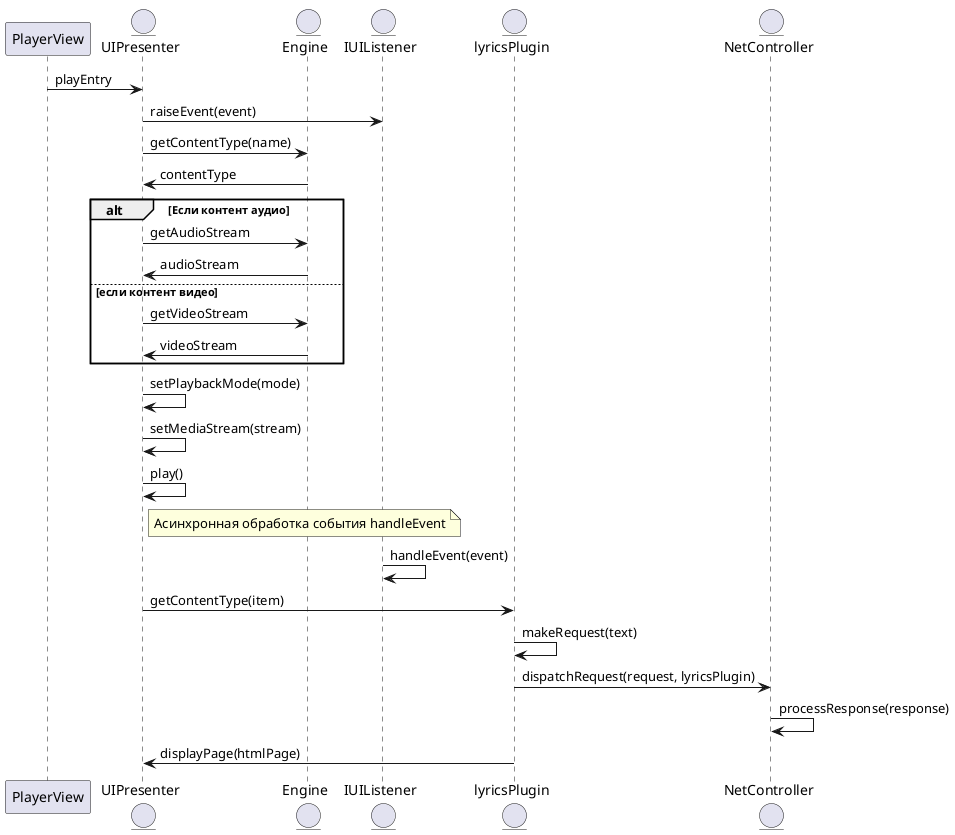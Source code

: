 @startuml
participant PlayerView
entity UIPresenter
entity Engine
entity IUIListener
entity lyricsPlugin
entity NetController

' Шаг 1: Начало воспроизведения
PlayerView -> UIPresenter : playEntry

' Шаг 2: Асинхронная рассылка события всем слушателям
UIPresenter -> IUIListener : raiseEvent(event)

' Шаг 3: Получение типа контента от Engine
UIPresenter -> Engine : getContentType(name)
Engine -> UIPresenter : contentType

' Шаг 4: Получение медиапотока
alt Если контент аудио
    UIPresenter -> Engine : getAudioStream
    Engine -> UIPresenter : audioStream
else если контент видео
    UIPresenter -> Engine : getVideoStream
    Engine -> UIPresenter : videoStream
end

' Шаг 5: Установка режима воспроизведения и медиапотока
UIPresenter -> UIPresenter : setPlaybackMode(mode)
UIPresenter -> UIPresenter : setMediaStream(stream)

' Шаг 6: Запуск воспроизведения
UIPresenter -> UIPresenter : play()

' Шаг 7: Обработка события асинхронно
note right of UIPresenter
    Асинхронная обработка события handleEvent
end note
IUIListener -> IUIListener : handleEvent(event)

' Шаг 8: Обработка события песней модулем lyricsPlugin
UIPresenter -> lyricsPlugin : getContentType(item)
lyricsPlugin -> lyricsPlugin : makeRequest(text)
lyricsPlugin -> NetController : dispatchRequest(request, lyricsPlugin)

' Шаг 9: Обработка ответа от сервера
NetController -> NetController : processResponse(response)
lyricsPlugin -> UIPresenter : displayPage(htmlPage)

@enduml
